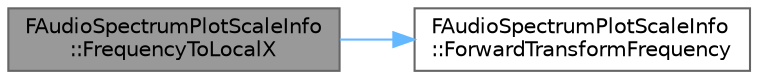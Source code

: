 digraph "FAudioSpectrumPlotScaleInfo::FrequencyToLocalX"
{
 // INTERACTIVE_SVG=YES
 // LATEX_PDF_SIZE
  bgcolor="transparent";
  edge [fontname=Helvetica,fontsize=10,labelfontname=Helvetica,labelfontsize=10];
  node [fontname=Helvetica,fontsize=10,shape=box,height=0.2,width=0.4];
  rankdir="LR";
  Node1 [id="Node000001",label="FAudioSpectrumPlotScaleInfo\l::FrequencyToLocalX",height=0.2,width=0.4,color="gray40", fillcolor="grey60", style="filled", fontcolor="black",tooltip=" "];
  Node1 -> Node2 [id="edge1_Node000001_Node000002",color="steelblue1",style="solid",tooltip=" "];
  Node2 [id="Node000002",label="FAudioSpectrumPlotScaleInfo\l::ForwardTransformFrequency",height=0.2,width=0.4,color="grey40", fillcolor="white", style="filled",URL="$d7/d96/classFAudioSpectrumPlotScaleInfo.html#ae9bd69087b17facf72b3f507324f2bf9",tooltip=" "];
}
